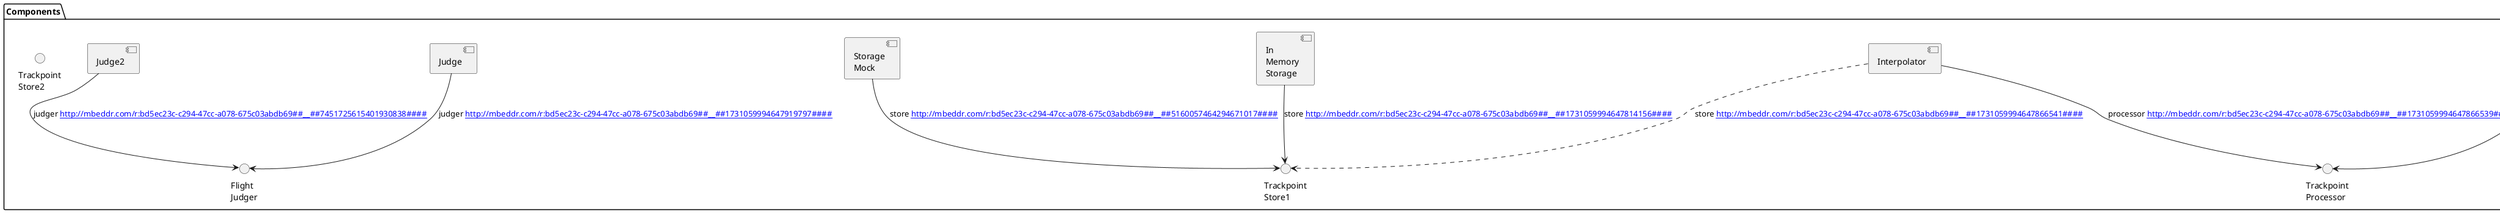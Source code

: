 @startuml
package Components {
component "Nuller" as Nuller
url of Nuller is [[http://mbeddr.com/r:bd5ec23c-c294-47cc-a078-675c03abdb69##__##1731059994647781810####]]
component "Interpolator" as Interpolator
url of Interpolator is [[http://mbeddr.com/r:bd5ec23c-c294-47cc-a078-675c03abdb69##__##1731059994647866538####]]
component "In\nMemory\nStorage" as InMemoryStorage
url of InMemoryStorage is [[http://mbeddr.com/r:bd5ec23c-c294-47cc-a078-675c03abdb69##__##1731059994647814153####]]
component "Storage\nMock" as StorageMock
url of StorageMock is [[http://mbeddr.com/r:bd5ec23c-c294-47cc-a078-675c03abdb69##__##5160057464294671016####]]
component "Judge" as Judge
url of Judge is [[http://mbeddr.com/r:bd5ec23c-c294-47cc-a078-675c03abdb69##__##1731059994647919796####]]
component "Judge2" as Judge2
url of Judge2 is [[http://mbeddr.com/r:bd5ec23c-c294-47cc-a078-675c03abdb69##__##7451725615401930837####]]
interface "Trackpoint\nProcessor" as TrackpointProcessor
url of TrackpointProcessor is [[http://mbeddr.com/r:bd5ec23c-c294-47cc-a078-675c03abdb69##__##1731059994647588216####]]
interface "Trackpoint\nStore1" as TrackpointStore1
url of TrackpointStore1 is [[http://mbeddr.com/r:bd5ec23c-c294-47cc-a078-675c03abdb69##__##1731059994647814010####]]
interface "Trackpoint\nStore2" as TrackpointStore2
url of TrackpointStore2 is [[http://mbeddr.com/r:bd5ec23c-c294-47cc-a078-675c03abdb69##__##1731059994647814089####]]
interface "Flight\nJudger" as FlightJudger
url of FlightJudger is [[http://mbeddr.com/r:bd5ec23c-c294-47cc-a078-675c03abdb69##__##1731059994647919766####]]
}
Nuller --> TrackpointProcessor: processor [[http://mbeddr.com/r:bd5ec23c-c294-47cc-a078-675c03abdb69##__##1731059994647782992####]]
Interpolator --> TrackpointProcessor: processor [[http://mbeddr.com/r:bd5ec23c-c294-47cc-a078-675c03abdb69##__##1731059994647866539####]]
Interpolator ..> TrackpointStore1: store [[http://mbeddr.com/r:bd5ec23c-c294-47cc-a078-675c03abdb69##__##1731059994647866541####]]
InMemoryStorage --> TrackpointStore1: store [[http://mbeddr.com/r:bd5ec23c-c294-47cc-a078-675c03abdb69##__##1731059994647814156####]]
StorageMock --> TrackpointStore1: store [[http://mbeddr.com/r:bd5ec23c-c294-47cc-a078-675c03abdb69##__##5160057464294671017####]]
Judge --> FlightJudger: judger [[http://mbeddr.com/r:bd5ec23c-c294-47cc-a078-675c03abdb69##__##1731059994647919797####]]
Judge2 --> FlightJudger: judger [[http://mbeddr.com/r:bd5ec23c-c294-47cc-a078-675c03abdb69##__##7451725615401930838####]]
@enduml
